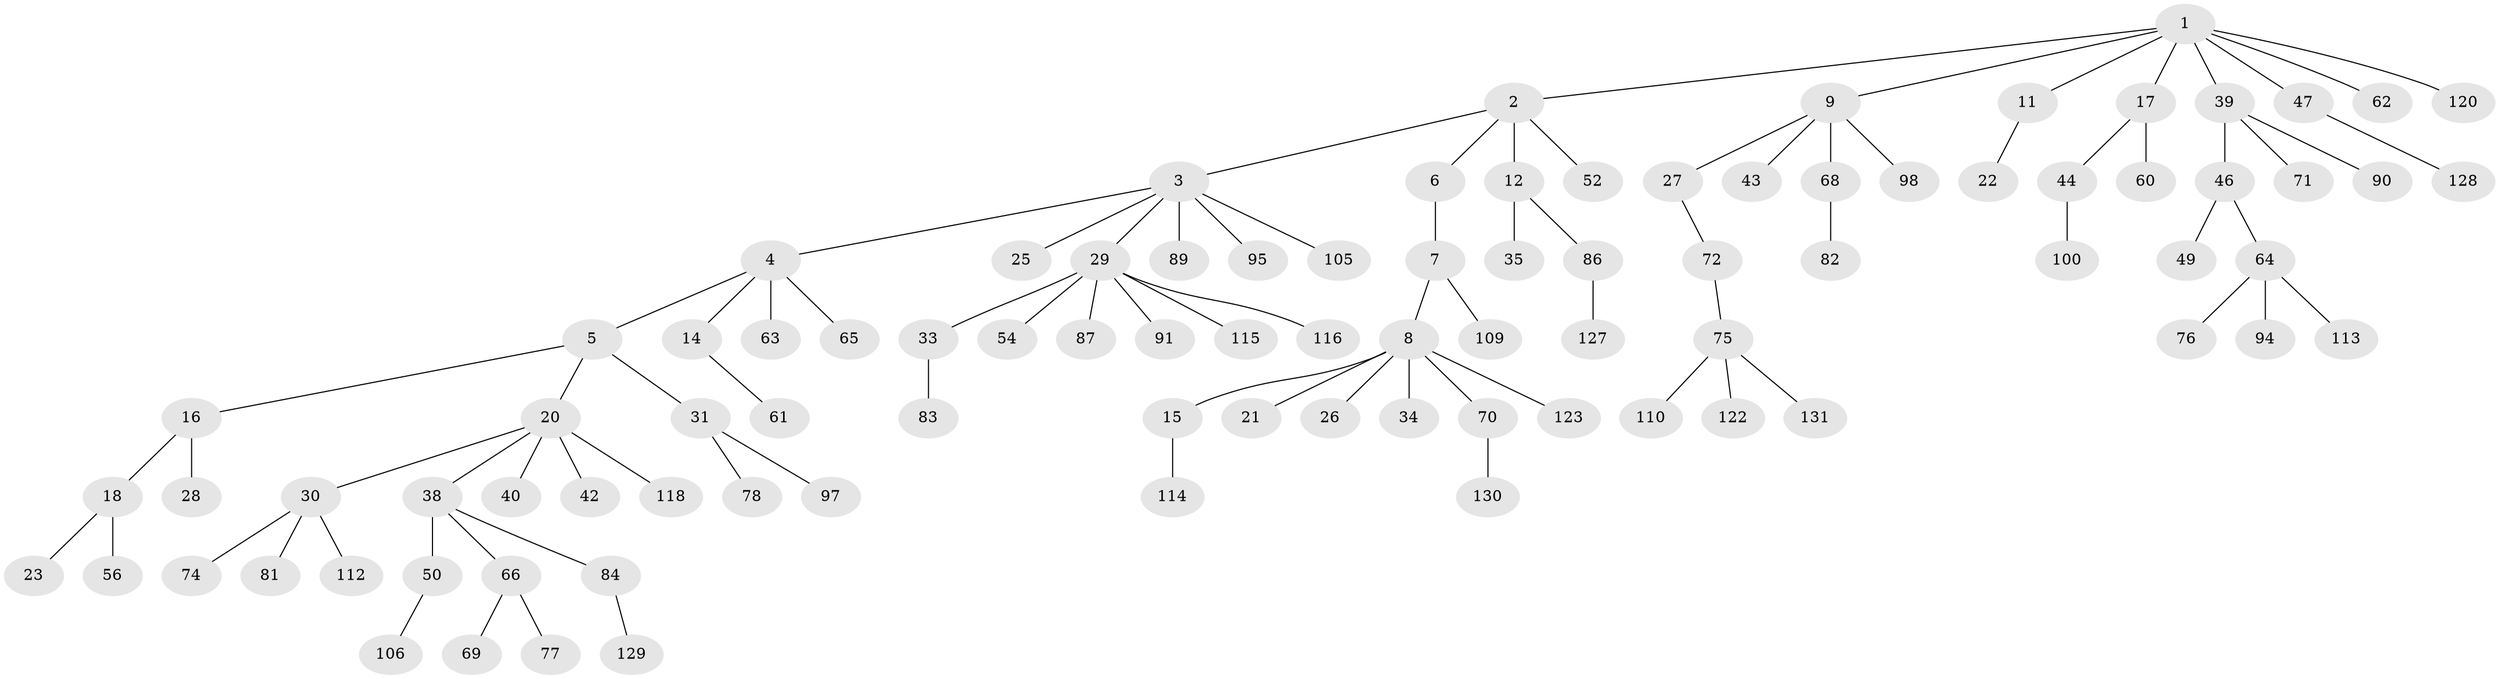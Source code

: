 // Generated by graph-tools (version 1.1) at 2025/24/03/03/25 07:24:06]
// undirected, 92 vertices, 91 edges
graph export_dot {
graph [start="1"]
  node [color=gray90,style=filled];
  1 [super="+36"];
  2 [super="+108"];
  3 [super="+79"];
  4 [super="+58"];
  5 [super="+59"];
  6 [super="+92"];
  7 [super="+104"];
  8 [super="+10"];
  9 [super="+45"];
  11;
  12 [super="+13"];
  14 [super="+111"];
  15;
  16 [super="+125"];
  17 [super="+19"];
  18 [super="+126"];
  20 [super="+73"];
  21;
  22 [super="+80"];
  23 [super="+24"];
  25;
  26;
  27 [super="+101"];
  28;
  29 [super="+32"];
  30 [super="+37"];
  31 [super="+53"];
  33 [super="+41"];
  34;
  35;
  38 [super="+57"];
  39 [super="+55"];
  40 [super="+48"];
  42 [super="+51"];
  43 [super="+102"];
  44;
  46;
  47 [super="+85"];
  49;
  50 [super="+119"];
  52;
  54;
  56;
  60;
  61;
  62;
  63;
  64 [super="+67"];
  65;
  66 [super="+103"];
  68;
  69;
  70;
  71;
  72;
  74;
  75 [super="+93"];
  76 [super="+88"];
  77 [super="+117"];
  78;
  81;
  82;
  83;
  84;
  86 [super="+96"];
  87 [super="+121"];
  89;
  90;
  91 [super="+99"];
  94 [super="+107"];
  95;
  97;
  98;
  100;
  105;
  106;
  109;
  110;
  112;
  113;
  114;
  115;
  116;
  118;
  120;
  122 [super="+124"];
  123;
  127;
  128;
  129;
  130;
  131;
  1 -- 2;
  1 -- 9;
  1 -- 11;
  1 -- 17;
  1 -- 39;
  1 -- 120;
  1 -- 62;
  1 -- 47;
  2 -- 3;
  2 -- 6;
  2 -- 12;
  2 -- 52;
  3 -- 4;
  3 -- 25;
  3 -- 29;
  3 -- 89;
  3 -- 105;
  3 -- 95;
  4 -- 5;
  4 -- 14;
  4 -- 63;
  4 -- 65;
  5 -- 16;
  5 -- 20;
  5 -- 31;
  6 -- 7;
  7 -- 8;
  7 -- 109;
  8 -- 15;
  8 -- 21;
  8 -- 34;
  8 -- 70;
  8 -- 123;
  8 -- 26;
  9 -- 27;
  9 -- 43;
  9 -- 68;
  9 -- 98;
  11 -- 22;
  12 -- 35;
  12 -- 86;
  14 -- 61;
  15 -- 114;
  16 -- 18;
  16 -- 28;
  17 -- 60;
  17 -- 44;
  18 -- 23;
  18 -- 56;
  20 -- 30;
  20 -- 38;
  20 -- 40;
  20 -- 42;
  20 -- 118;
  27 -- 72;
  29 -- 33;
  29 -- 54;
  29 -- 87;
  29 -- 115;
  29 -- 116;
  29 -- 91;
  30 -- 74;
  30 -- 81;
  30 -- 112;
  31 -- 78;
  31 -- 97;
  33 -- 83;
  38 -- 50;
  38 -- 66;
  38 -- 84;
  39 -- 46;
  39 -- 71;
  39 -- 90;
  44 -- 100;
  46 -- 49;
  46 -- 64;
  47 -- 128;
  50 -- 106;
  64 -- 76;
  64 -- 94;
  64 -- 113;
  66 -- 69;
  66 -- 77;
  68 -- 82;
  70 -- 130;
  72 -- 75;
  75 -- 131;
  75 -- 122;
  75 -- 110;
  84 -- 129;
  86 -- 127;
}
